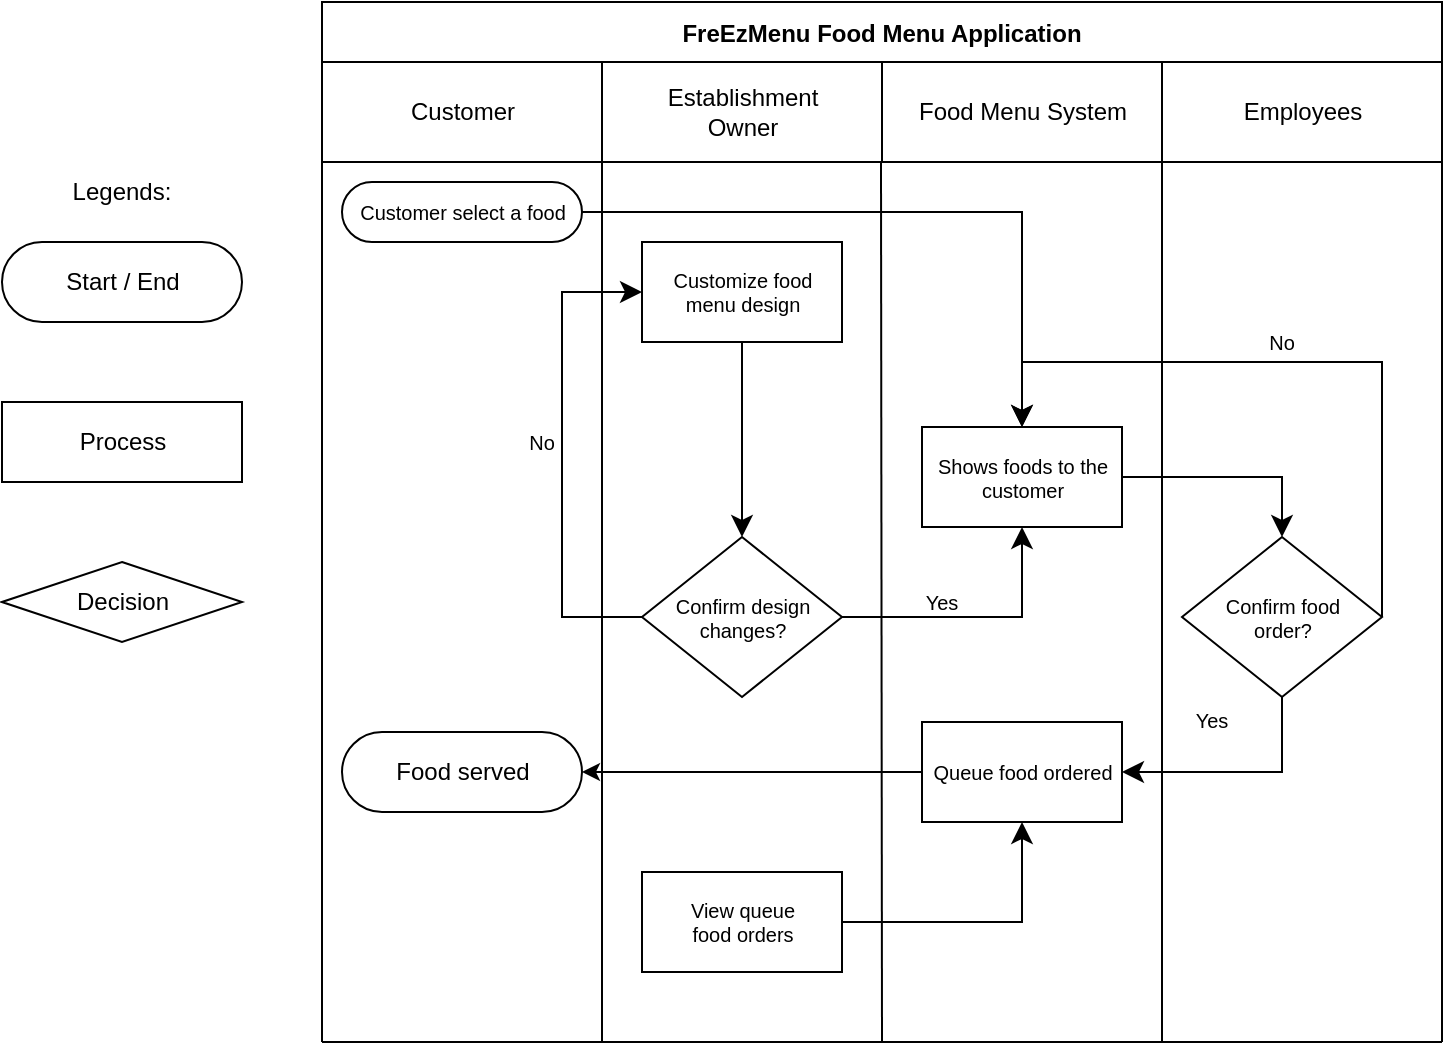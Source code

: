<mxfile>
    <diagram id="5ipvZpUkH90KPiz41ptd" name="Page-1">
        <mxGraphModel dx="820" dy="657" grid="1" gridSize="10" guides="1" tooltips="1" connect="1" arrows="1" fold="1" page="1" pageScale="1" pageWidth="1200" pageHeight="1000" math="0" shadow="0">
            <root>
                <mxCell id="0"/>
                <mxCell id="1" parent="0"/>
                <mxCell id="13" value="FreEzMenu Food Menu Application" style="shape=table;startSize=30;container=1;collapsible=0;childLayout=tableLayout;fixedRows=1;rowLines=0;fontStyle=1;" parent="1" vertex="1">
                    <mxGeometry x="280" y="40" width="560" height="30" as="geometry"/>
                </mxCell>
                <mxCell id="14" value="" style="shape=tableRow;horizontal=0;startSize=0;swimlaneHead=0;swimlaneBody=0;top=0;left=0;bottom=0;right=0;collapsible=0;dropTarget=0;fillColor=none;points=[[0,0.5],[1,0.5]];portConstraint=eastwest;" parent="13" vertex="1" visible="0">
                    <mxGeometry y="30" width="360" height="30" as="geometry"/>
                </mxCell>
                <mxCell id="15" value="" style="shape=partialRectangle;html=1;whiteSpace=wrap;connectable=0;fillColor=none;top=0;left=0;bottom=0;right=0;overflow=hidden;pointerEvents=1;" parent="14" vertex="1">
                    <mxGeometry width="180" height="30" as="geometry">
                        <mxRectangle width="180" height="30" as="alternateBounds"/>
                    </mxGeometry>
                </mxCell>
                <mxCell id="16" value="" style="shape=partialRectangle;html=1;whiteSpace=wrap;connectable=0;fillColor=none;top=0;left=0;bottom=0;right=0;align=left;spacingLeft=6;overflow=hidden;" parent="14" vertex="1">
                    <mxGeometry x="180" width="180" height="30" as="geometry">
                        <mxRectangle width="180" height="30" as="alternateBounds"/>
                    </mxGeometry>
                </mxCell>
                <mxCell id="59" value="Start / End" style="html=1;dashed=0;whitespace=wrap;shape=mxgraph.dfd.start;labelBackgroundColor=none;labelBorderColor=none;" parent="1" vertex="1">
                    <mxGeometry x="120" y="160" width="120" height="40" as="geometry"/>
                </mxCell>
                <mxCell id="60" value="Process" style="html=1;dashed=0;whitespace=wrap;labelBackgroundColor=none;labelBorderColor=none;" parent="1" vertex="1">
                    <mxGeometry x="120" y="240" width="120" height="40" as="geometry"/>
                </mxCell>
                <mxCell id="61" value="Decision" style="shape=rhombus;html=1;dashed=0;whitespace=wrap;perimeter=rhombusPerimeter;labelBackgroundColor=none;labelBorderColor=none;" parent="1" vertex="1">
                    <mxGeometry x="120" y="320" width="120" height="40" as="geometry"/>
                </mxCell>
                <mxCell id="63" value="Customer" style="html=1;dashed=0;whitespace=wrap;labelBackgroundColor=none;labelBorderColor=none;" parent="1" vertex="1">
                    <mxGeometry x="280" y="70" width="140" height="50" as="geometry"/>
                </mxCell>
                <mxCell id="64" value="Establishment&lt;br&gt;Owner" style="html=1;dashed=0;whitespace=wrap;labelBackgroundColor=none;labelBorderColor=none;" parent="1" vertex="1">
                    <mxGeometry x="420" y="70" width="140" height="50" as="geometry"/>
                </mxCell>
                <mxCell id="65" value="Employees" style="html=1;dashed=0;whitespace=wrap;labelBackgroundColor=none;labelBorderColor=none;" parent="1" vertex="1">
                    <mxGeometry x="700" y="70" width="140" height="50" as="geometry"/>
                </mxCell>
                <mxCell id="66" value="Food Menu System" style="html=1;dashed=0;whitespace=wrap;labelBackgroundColor=none;labelBorderColor=none;" parent="1" vertex="1">
                    <mxGeometry x="560" y="70" width="140" height="50" as="geometry"/>
                </mxCell>
                <mxCell id="69" value="" style="endArrow=none;html=1;entryX=0;entryY=1;entryDx=0;entryDy=0;" parent="1" target="63" edge="1">
                    <mxGeometry width="50" height="50" relative="1" as="geometry">
                        <mxPoint x="280" y="560" as="sourcePoint"/>
                        <mxPoint x="330" y="155" as="targetPoint"/>
                    </mxGeometry>
                </mxCell>
                <mxCell id="70" value="" style="endArrow=none;html=1;entryX=0;entryY=1;entryDx=0;entryDy=0;" parent="1" edge="1">
                    <mxGeometry width="50" height="50" relative="1" as="geometry">
                        <mxPoint x="420" y="560" as="sourcePoint"/>
                        <mxPoint x="420" y="120" as="targetPoint"/>
                    </mxGeometry>
                </mxCell>
                <mxCell id="71" value="" style="endArrow=none;html=1;entryX=0;entryY=1;entryDx=0;entryDy=0;" parent="1" edge="1">
                    <mxGeometry width="50" height="50" relative="1" as="geometry">
                        <mxPoint x="560" y="560" as="sourcePoint"/>
                        <mxPoint x="559.5" y="120" as="targetPoint"/>
                    </mxGeometry>
                </mxCell>
                <mxCell id="72" value="" style="endArrow=none;html=1;entryX=0;entryY=1;entryDx=0;entryDy=0;" parent="1" edge="1">
                    <mxGeometry width="50" height="50" relative="1" as="geometry">
                        <mxPoint x="700" y="560" as="sourcePoint"/>
                        <mxPoint x="700" y="120" as="targetPoint"/>
                    </mxGeometry>
                </mxCell>
                <mxCell id="73" value="" style="endArrow=none;html=1;entryX=0;entryY=1;entryDx=0;entryDy=0;" parent="1" edge="1">
                    <mxGeometry width="50" height="50" relative="1" as="geometry">
                        <mxPoint x="840" y="560" as="sourcePoint"/>
                        <mxPoint x="840" y="120" as="targetPoint"/>
                    </mxGeometry>
                </mxCell>
                <mxCell id="74" value="Legends:" style="text;html=1;strokeColor=none;fillColor=none;align=center;verticalAlign=middle;whiteSpace=wrap;rounded=0;labelBackgroundColor=none;labelBorderColor=none;" parent="1" vertex="1">
                    <mxGeometry x="150" y="120" width="60" height="30" as="geometry"/>
                </mxCell>
                <mxCell id="77" value="&lt;font style=&quot;font-size: 10px;&quot;&gt;Customer select a food&lt;/font&gt;" style="html=1;dashed=0;whitespace=wrap;shape=mxgraph.dfd.start;labelBackgroundColor=none;labelBorderColor=none;" parent="1" vertex="1">
                    <mxGeometry x="290" y="130" width="120" height="30" as="geometry"/>
                </mxCell>
                <mxCell id="78" value="Shows foods to the&lt;br&gt;customer" style="html=1;dashed=0;whitespace=wrap;labelBackgroundColor=none;labelBorderColor=none;fontSize=10;" parent="1" vertex="1">
                    <mxGeometry x="580" y="252.5" width="100" height="50" as="geometry"/>
                </mxCell>
                <mxCell id="80" value="&lt;font style=&quot;font-size: 10px;&quot;&gt;Confirm food&lt;br&gt;order?&lt;/font&gt;" style="shape=rhombus;html=1;dashed=0;whitespace=wrap;perimeter=rhombusPerimeter;labelBackgroundColor=none;labelBorderColor=none;fontSize=10;" parent="1" vertex="1">
                    <mxGeometry x="710" y="307.5" width="100" height="80" as="geometry"/>
                </mxCell>
                <mxCell id="83" value="" style="edgeStyle=elbowEdgeStyle;elbow=horizontal;endArrow=classic;html=1;curved=0;rounded=0;endSize=8;startSize=8;fontSize=10;entryX=0.5;entryY=0;entryDx=0;entryDy=0;exitX=1;exitY=0.5;exitDx=0;exitDy=0;" parent="1" source="78" target="80" edge="1">
                    <mxGeometry width="50" height="50" relative="1" as="geometry">
                        <mxPoint x="480" y="447.5" as="sourcePoint"/>
                        <mxPoint x="530" y="397.5" as="targetPoint"/>
                        <Array as="points">
                            <mxPoint x="760" y="290"/>
                        </Array>
                    </mxGeometry>
                </mxCell>
                <mxCell id="85" value="" style="edgeStyle=elbowEdgeStyle;elbow=vertical;endArrow=classic;html=1;curved=0;rounded=0;endSize=8;startSize=8;fontSize=10;exitX=1;exitY=0.5;exitDx=0;exitDy=0;entryX=0.5;entryY=0;entryDx=0;entryDy=0;" parent="1" source="80" target="78" edge="1">
                    <mxGeometry width="50" height="50" relative="1" as="geometry">
                        <mxPoint x="480" y="447.5" as="sourcePoint"/>
                        <mxPoint x="660" y="240" as="targetPoint"/>
                        <Array as="points">
                            <mxPoint x="790" y="220"/>
                        </Array>
                    </mxGeometry>
                </mxCell>
                <mxCell id="86" value="Queue food ordered" style="html=1;dashed=0;whitespace=wrap;labelBackgroundColor=none;labelBorderColor=none;fontSize=10;" parent="1" vertex="1">
                    <mxGeometry x="580" y="400" width="100" height="50" as="geometry"/>
                </mxCell>
                <mxCell id="87" value="Customize food&lt;br&gt;menu design" style="html=1;dashed=0;whitespace=wrap;labelBackgroundColor=none;labelBorderColor=none;fontSize=10;" parent="1" vertex="1">
                    <mxGeometry x="440" y="160" width="100" height="50" as="geometry"/>
                </mxCell>
                <mxCell id="88" value="&lt;font style=&quot;font-size: 10px;&quot;&gt;Confirm design&lt;br&gt;changes?&lt;/font&gt;" style="shape=rhombus;html=1;dashed=0;whitespace=wrap;perimeter=rhombusPerimeter;labelBackgroundColor=none;labelBorderColor=none;fontSize=10;" parent="1" vertex="1">
                    <mxGeometry x="440" y="307.5" width="100" height="80" as="geometry"/>
                </mxCell>
                <mxCell id="90" value="" style="edgeStyle=elbowEdgeStyle;elbow=horizontal;endArrow=classic;html=1;curved=0;rounded=0;endSize=8;startSize=8;fontSize=10;exitX=1;exitY=0.5;exitDx=0;exitDy=0;entryX=0.5;entryY=1;entryDx=0;entryDy=0;" parent="1" source="88" target="78" edge="1">
                    <mxGeometry width="50" height="50" relative="1" as="geometry">
                        <mxPoint x="570" y="390" as="sourcePoint"/>
                        <mxPoint x="620" y="340" as="targetPoint"/>
                        <Array as="points">
                            <mxPoint x="630" y="330"/>
                        </Array>
                    </mxGeometry>
                </mxCell>
                <mxCell id="91" value="Yes" style="text;html=1;strokeColor=none;fillColor=none;align=center;verticalAlign=middle;whiteSpace=wrap;rounded=0;labelBackgroundColor=none;labelBorderColor=none;fontSize=10;" parent="1" vertex="1">
                    <mxGeometry x="560" y="325" width="60" height="30" as="geometry"/>
                </mxCell>
                <mxCell id="93" value="No" style="text;html=1;strokeColor=none;fillColor=none;align=center;verticalAlign=middle;whiteSpace=wrap;rounded=0;labelBackgroundColor=none;labelBorderColor=none;fontSize=10;" parent="1" vertex="1">
                    <mxGeometry x="730" y="200" width="60" height="20" as="geometry"/>
                </mxCell>
                <mxCell id="95" value="" style="edgeStyle=elbowEdgeStyle;elbow=horizontal;endArrow=classic;html=1;curved=0;rounded=0;endSize=8;startSize=8;fontSize=10;entryX=0;entryY=0.5;entryDx=0;entryDy=0;exitX=0;exitY=0.5;exitDx=0;exitDy=0;" parent="1" source="88" target="87" edge="1">
                    <mxGeometry width="50" height="50" relative="1" as="geometry">
                        <mxPoint x="550" y="280" as="sourcePoint"/>
                        <mxPoint x="600" y="230" as="targetPoint"/>
                        <Array as="points">
                            <mxPoint x="400" y="240"/>
                            <mxPoint x="370" y="260"/>
                        </Array>
                    </mxGeometry>
                </mxCell>
                <mxCell id="96" value="" style="edgeStyle=elbowEdgeStyle;elbow=vertical;endArrow=classic;html=1;curved=0;rounded=0;endSize=8;startSize=8;fontSize=10;entryX=0.5;entryY=0;entryDx=0;entryDy=0;exitX=0.5;exitY=1;exitDx=0;exitDy=0;" parent="1" source="87" target="88" edge="1">
                    <mxGeometry width="50" height="50" relative="1" as="geometry">
                        <mxPoint x="550" y="280" as="sourcePoint"/>
                        <mxPoint x="600" y="230" as="targetPoint"/>
                    </mxGeometry>
                </mxCell>
                <mxCell id="98" value="No" style="text;html=1;strokeColor=none;fillColor=none;align=center;verticalAlign=middle;whiteSpace=wrap;rounded=0;labelBackgroundColor=none;labelBorderColor=none;fontSize=10;" parent="1" vertex="1">
                    <mxGeometry x="380" y="248.75" width="20" height="22.5" as="geometry"/>
                </mxCell>
                <mxCell id="103" value="" style="edgeStyle=elbowEdgeStyle;elbow=horizontal;endArrow=classic;html=1;curved=0;rounded=0;endSize=8;startSize=8;fontSize=10;entryX=1;entryY=0.5;entryDx=0;entryDy=0;exitX=0.5;exitY=1;exitDx=0;exitDy=0;" parent="1" source="80" target="86" edge="1">
                    <mxGeometry width="50" height="50" relative="1" as="geometry">
                        <mxPoint x="560" y="380" as="sourcePoint"/>
                        <mxPoint x="610" y="330" as="targetPoint"/>
                        <Array as="points">
                            <mxPoint x="760" y="420"/>
                        </Array>
                    </mxGeometry>
                </mxCell>
                <mxCell id="104" value="Yes" style="text;html=1;strokeColor=none;fillColor=none;align=center;verticalAlign=middle;whiteSpace=wrap;rounded=0;labelBackgroundColor=none;labelBorderColor=none;fontSize=10;" parent="1" vertex="1">
                    <mxGeometry x="710" y="387.5" width="30" height="22.5" as="geometry"/>
                </mxCell>
                <mxCell id="105" value="View queue&lt;br&gt;food orders" style="html=1;dashed=0;whitespace=wrap;labelBackgroundColor=none;labelBorderColor=none;fontSize=10;" parent="1" vertex="1">
                    <mxGeometry x="440" y="475" width="100" height="50" as="geometry"/>
                </mxCell>
                <mxCell id="107" value="" style="edgeStyle=elbowEdgeStyle;elbow=horizontal;endArrow=classic;html=1;curved=0;rounded=0;endSize=8;startSize=8;fontSize=10;exitX=1;exitY=0.5;exitDx=0;exitDy=0;exitPerimeter=0;entryX=0.5;entryY=0;entryDx=0;entryDy=0;" parent="1" source="77" target="78" edge="1">
                    <mxGeometry width="50" height="50" relative="1" as="geometry">
                        <mxPoint x="490" y="330" as="sourcePoint"/>
                        <mxPoint x="540" y="280" as="targetPoint"/>
                        <Array as="points">
                            <mxPoint x="630" y="200"/>
                        </Array>
                    </mxGeometry>
                </mxCell>
                <mxCell id="110" value="" style="edgeStyle=elbowEdgeStyle;elbow=vertical;endArrow=classic;html=1;curved=0;rounded=0;endSize=8;startSize=8;fontSize=10;entryX=0.5;entryY=1;entryDx=0;entryDy=0;exitX=1;exitY=0.5;exitDx=0;exitDy=0;" parent="1" source="105" target="86" edge="1">
                    <mxGeometry width="50" height="50" relative="1" as="geometry">
                        <mxPoint x="500" y="420" as="sourcePoint"/>
                        <mxPoint x="550" y="370" as="targetPoint"/>
                        <Array as="points">
                            <mxPoint x="580" y="500"/>
                        </Array>
                    </mxGeometry>
                </mxCell>
                <mxCell id="112" value="Food served" style="html=1;dashed=0;whitespace=wrap;shape=mxgraph.dfd.start;labelBackgroundColor=none;labelBorderColor=none;" parent="1" vertex="1">
                    <mxGeometry x="290" y="405" width="120" height="40" as="geometry"/>
                </mxCell>
                <mxCell id="113" value="" style="endArrow=classic;html=1;fontSize=10;entryX=1;entryY=0.5;entryDx=0;entryDy=0;entryPerimeter=0;exitX=0;exitY=0.5;exitDx=0;exitDy=0;" parent="1" source="86" target="112" edge="1">
                    <mxGeometry width="50" height="50" relative="1" as="geometry">
                        <mxPoint x="500" y="420" as="sourcePoint"/>
                        <mxPoint x="550" y="370" as="targetPoint"/>
                    </mxGeometry>
                </mxCell>
                <mxCell id="114" value="" style="endArrow=none;html=1;fontSize=10;" parent="1" edge="1">
                    <mxGeometry width="50" height="50" relative="1" as="geometry">
                        <mxPoint x="280" y="560" as="sourcePoint"/>
                        <mxPoint x="840" y="560" as="targetPoint"/>
                    </mxGeometry>
                </mxCell>
            </root>
        </mxGraphModel>
    </diagram>
</mxfile>